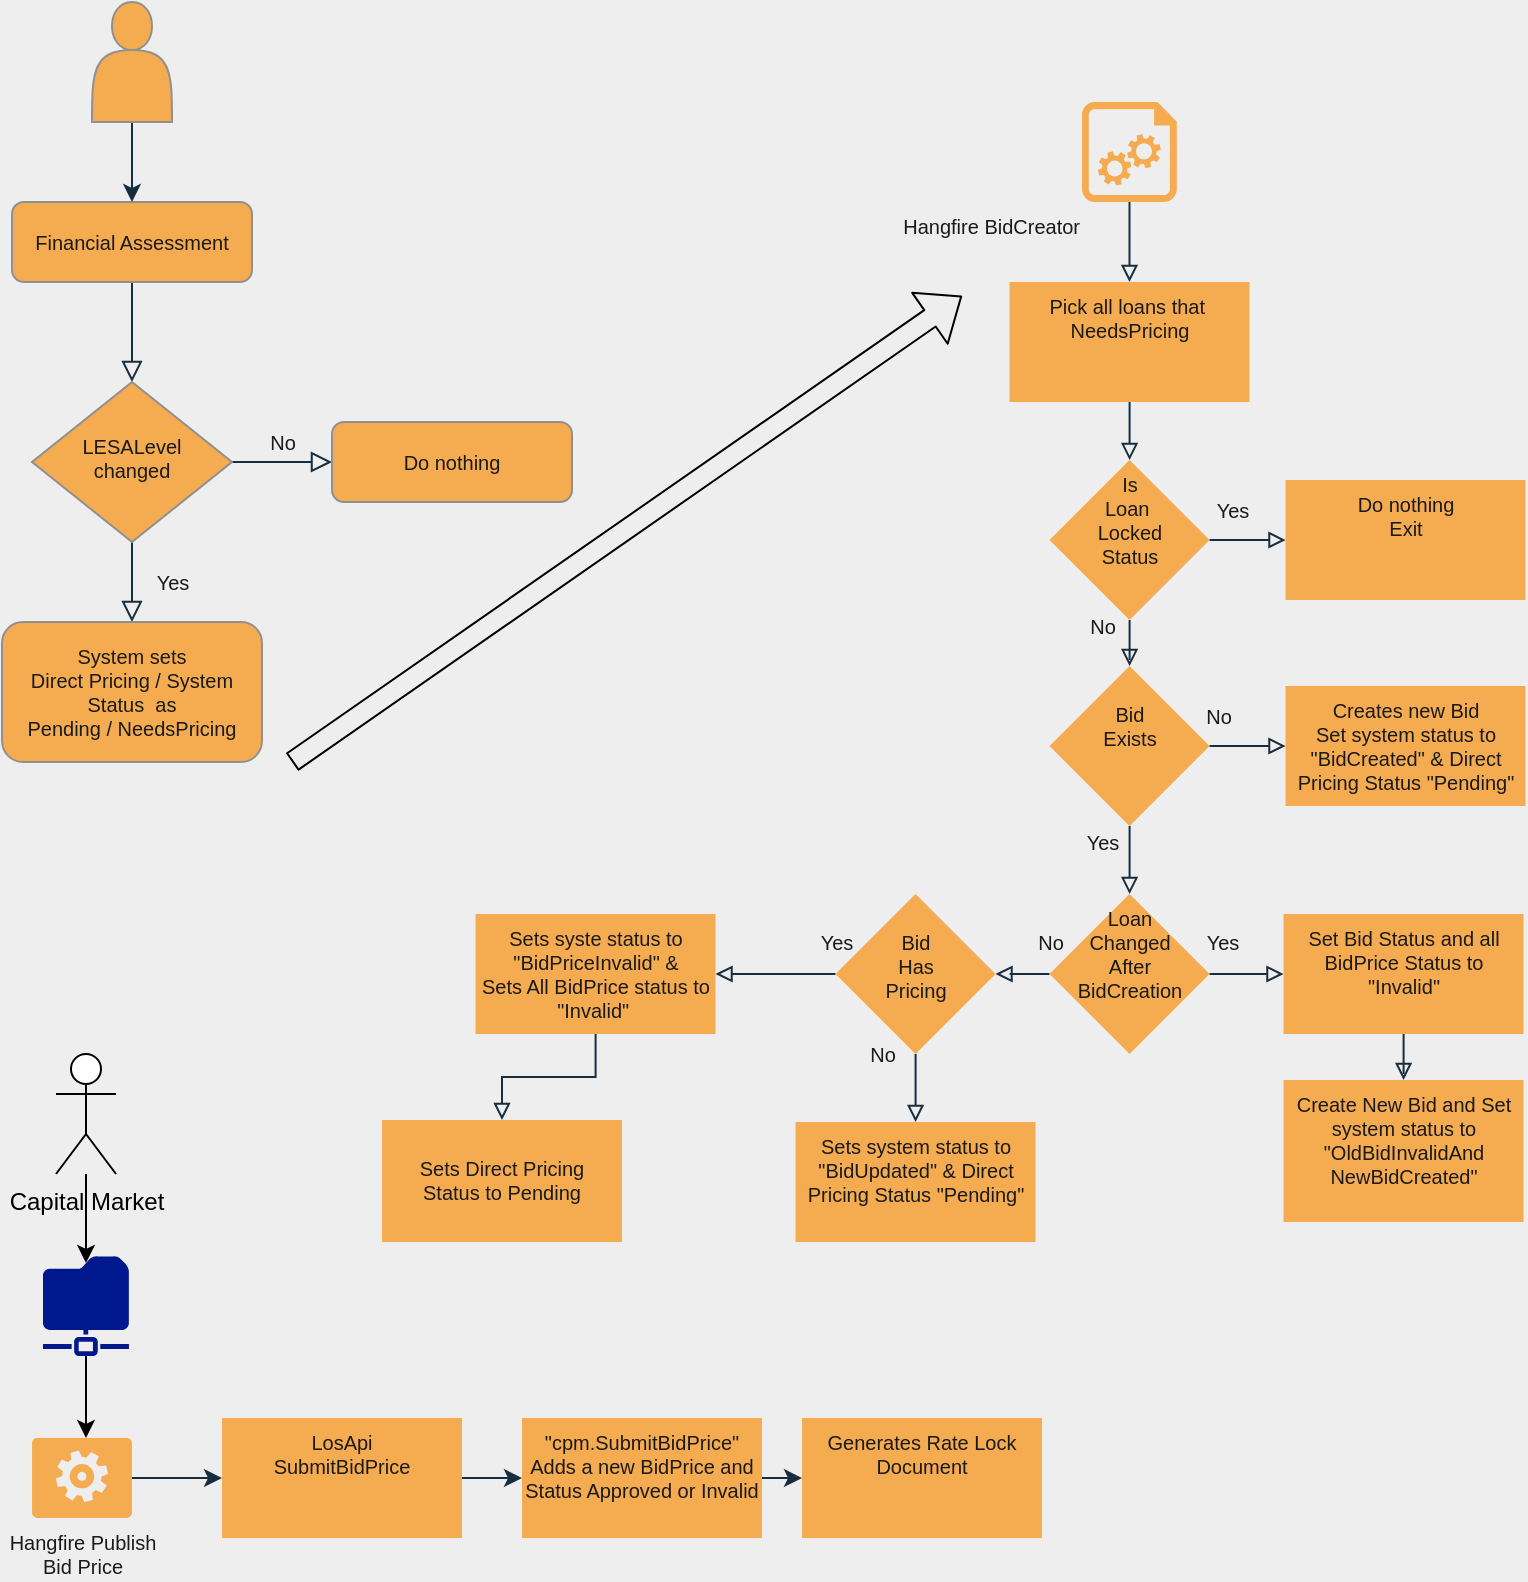 <mxfile version="13.6.2" type="github">
  <diagram id="C5RBs43oDa-KdzZeNtuy" name="Page-1">
    <mxGraphModel dx="1673" dy="934" grid="1" gridSize="10" guides="1" tooltips="1" connect="1" arrows="1" fold="1" page="1" pageScale="1" pageWidth="827" pageHeight="1169" background="#EEEEEE" math="0" shadow="0">
      <root>
        <mxCell id="WIyWlLk6GJQsqaUBKTNV-0" />
        <mxCell id="WIyWlLk6GJQsqaUBKTNV-1" parent="WIyWlLk6GJQsqaUBKTNV-0" />
        <mxCell id="WIyWlLk6GJQsqaUBKTNV-2" value="" style="rounded=0;html=1;jettySize=auto;orthogonalLoop=1;fontSize=10;endArrow=block;endFill=0;endSize=8;strokeWidth=1;shadow=0;labelBackgroundColor=none;edgeStyle=orthogonalEdgeStyle;strokeColor=#182E3E;fontColor=#1A1A1A;" parent="WIyWlLk6GJQsqaUBKTNV-1" source="WIyWlLk6GJQsqaUBKTNV-3" target="WIyWlLk6GJQsqaUBKTNV-6" edge="1">
          <mxGeometry relative="1" as="geometry" />
        </mxCell>
        <mxCell id="WIyWlLk6GJQsqaUBKTNV-3" value="Financial Assessment" style="rounded=1;whiteSpace=wrap;html=1;fontSize=10;glass=0;strokeWidth=1;shadow=0;fillColor=#F5AB50;strokeColor=#909090;fontColor=#1A1A1A;" parent="WIyWlLk6GJQsqaUBKTNV-1" vertex="1">
          <mxGeometry x="25" y="133" width="120" height="40" as="geometry" />
        </mxCell>
        <mxCell id="WIyWlLk6GJQsqaUBKTNV-4" value="Yes" style="rounded=0;html=1;jettySize=auto;orthogonalLoop=1;fontSize=10;endArrow=block;endFill=0;endSize=8;strokeWidth=1;shadow=0;labelBackgroundColor=none;edgeStyle=orthogonalEdgeStyle;entryX=0.5;entryY=0;entryDx=0;entryDy=0;strokeColor=#182E3E;fontColor=#1A1A1A;" parent="WIyWlLk6GJQsqaUBKTNV-1" source="WIyWlLk6GJQsqaUBKTNV-6" target="WIyWlLk6GJQsqaUBKTNV-11" edge="1">
          <mxGeometry y="20" relative="1" as="geometry">
            <mxPoint as="offset" />
            <mxPoint x="85" y="343" as="targetPoint" />
          </mxGeometry>
        </mxCell>
        <mxCell id="WIyWlLk6GJQsqaUBKTNV-5" value="No" style="edgeStyle=orthogonalEdgeStyle;rounded=0;html=1;jettySize=auto;orthogonalLoop=1;fontSize=10;endArrow=block;endFill=0;endSize=8;strokeWidth=1;shadow=0;labelBackgroundColor=none;strokeColor=#182E3E;fontColor=#1A1A1A;" parent="WIyWlLk6GJQsqaUBKTNV-1" source="WIyWlLk6GJQsqaUBKTNV-6" target="WIyWlLk6GJQsqaUBKTNV-7" edge="1">
          <mxGeometry y="10" relative="1" as="geometry">
            <mxPoint as="offset" />
          </mxGeometry>
        </mxCell>
        <mxCell id="WIyWlLk6GJQsqaUBKTNV-6" value="LESALevel changed" style="rhombus;whiteSpace=wrap;html=1;shadow=0;fontFamily=Helvetica;fontSize=10;align=center;strokeWidth=1;spacing=6;spacingTop=-4;fillColor=#F5AB50;strokeColor=#909090;fontColor=#1A1A1A;" parent="WIyWlLk6GJQsqaUBKTNV-1" vertex="1">
          <mxGeometry x="35" y="223" width="100" height="80" as="geometry" />
        </mxCell>
        <mxCell id="WIyWlLk6GJQsqaUBKTNV-7" value="Do nothing" style="rounded=1;whiteSpace=wrap;html=1;fontSize=10;glass=0;strokeWidth=1;shadow=0;fillColor=#F5AB50;strokeColor=#909090;fontColor=#1A1A1A;" parent="WIyWlLk6GJQsqaUBKTNV-1" vertex="1">
          <mxGeometry x="185" y="243" width="120" height="40" as="geometry" />
        </mxCell>
        <mxCell id="WIyWlLk6GJQsqaUBKTNV-11" value="System sets&lt;br style=&quot;font-size: 10px;&quot;&gt;Direct Pricing / System Status&amp;nbsp; as&lt;br style=&quot;font-size: 10px;&quot;&gt;Pending / NeedsPricing" style="rounded=1;whiteSpace=wrap;html=1;fontSize=10;glass=0;strokeWidth=1;shadow=0;fillColor=#F5AB50;strokeColor=#909090;fontColor=#1A1A1A;" parent="WIyWlLk6GJQsqaUBKTNV-1" vertex="1">
          <mxGeometry x="20" y="343" width="130" height="70" as="geometry" />
        </mxCell>
        <mxCell id="ukAXMG-o9yHxo5wVozn--3" value="Hangfire BidCreator" style="verticalLabelPosition=bottom;html=1;verticalAlign=top;align=right;strokeColor=none;fillColor=#F5AB50;shape=mxgraph.azure.startup_task;pointerEvents=1;labelPosition=left;fontColor=#1A1A1A;fontSize=10;" parent="WIyWlLk6GJQsqaUBKTNV-1" vertex="1">
          <mxGeometry x="560" y="83" width="47.5" height="50" as="geometry" />
        </mxCell>
        <mxCell id="ukAXMG-o9yHxo5wVozn--7" value="" style="edgeStyle=orthogonalEdgeStyle;rounded=0;orthogonalLoop=1;jettySize=auto;html=1;endArrow=block;endFill=0;exitX=0.5;exitY=1;exitDx=0;exitDy=0;exitPerimeter=0;strokeColor=#182E3E;fontColor=#1A1A1A;fontSize=10;labelBackgroundColor=#EEEEEE;" parent="WIyWlLk6GJQsqaUBKTNV-1" source="ukAXMG-o9yHxo5wVozn--3" target="ukAXMG-o9yHxo5wVozn--6" edge="1">
          <mxGeometry relative="1" as="geometry">
            <mxPoint x="583.8" y="268" as="sourcePoint" />
          </mxGeometry>
        </mxCell>
        <mxCell id="ukAXMG-o9yHxo5wVozn--9" value="" style="edgeStyle=orthogonalEdgeStyle;rounded=0;orthogonalLoop=1;jettySize=auto;html=1;endArrow=block;endFill=0;strokeColor=#182E3E;fontColor=#1A1A1A;fontSize=10;labelBackgroundColor=#EEEEEE;" parent="WIyWlLk6GJQsqaUBKTNV-1" source="ukAXMG-o9yHxo5wVozn--6" target="ukAXMG-o9yHxo5wVozn--8" edge="1">
          <mxGeometry relative="1" as="geometry" />
        </mxCell>
        <mxCell id="ukAXMG-o9yHxo5wVozn--6" value="Pick all loans that&amp;nbsp; NeedsPricing" style="whiteSpace=wrap;html=1;verticalAlign=top;strokeColor=none;fillColor=#F5AB50;fontColor=#1A1A1A;fontSize=10;" parent="WIyWlLk6GJQsqaUBKTNV-1" vertex="1">
          <mxGeometry x="523.75" y="173" width="120" height="60" as="geometry" />
        </mxCell>
        <mxCell id="ukAXMG-o9yHxo5wVozn--11" value="Yes" style="edgeStyle=orthogonalEdgeStyle;rounded=0;orthogonalLoop=1;jettySize=auto;html=1;endArrow=block;endFill=0;strokeColor=#182E3E;fontColor=#1A1A1A;fontSize=10;labelBackgroundColor=#EEEEEE;" parent="WIyWlLk6GJQsqaUBKTNV-1" source="ukAXMG-o9yHxo5wVozn--8" target="ukAXMG-o9yHxo5wVozn--10" edge="1">
          <mxGeometry x="-0.458" y="15" relative="1" as="geometry">
            <mxPoint as="offset" />
          </mxGeometry>
        </mxCell>
        <mxCell id="ukAXMG-o9yHxo5wVozn--13" value="No" style="edgeStyle=orthogonalEdgeStyle;rounded=0;orthogonalLoop=1;jettySize=auto;html=1;endArrow=block;endFill=0;strokeColor=#182E3E;fontColor=#1A1A1A;fontSize=10;labelBackgroundColor=#EEEEEE;" parent="WIyWlLk6GJQsqaUBKTNV-1" source="ukAXMG-o9yHxo5wVozn--8" target="ukAXMG-o9yHxo5wVozn--12" edge="1">
          <mxGeometry x="-0.875" y="-14" relative="1" as="geometry">
            <mxPoint as="offset" />
          </mxGeometry>
        </mxCell>
        <mxCell id="ukAXMG-o9yHxo5wVozn--8" value="Is&lt;br style=&quot;font-size: 10px;&quot;&gt;Loan&amp;nbsp;&lt;br style=&quot;font-size: 10px;&quot;&gt;Locked&lt;br style=&quot;font-size: 10px;&quot;&gt;Status" style="rhombus;whiteSpace=wrap;html=1;verticalAlign=top;strokeColor=none;fillColor=#F5AB50;fontColor=#1A1A1A;fontSize=10;" parent="WIyWlLk6GJQsqaUBKTNV-1" vertex="1">
          <mxGeometry x="543.75" y="262" width="80" height="80" as="geometry" />
        </mxCell>
        <mxCell id="ukAXMG-o9yHxo5wVozn--10" value="Do nothing&lt;br style=&quot;font-size: 10px;&quot;&gt;Exit" style="whiteSpace=wrap;html=1;verticalAlign=top;strokeColor=none;fillColor=#F5AB50;fontColor=#1A1A1A;fontSize=10;" parent="WIyWlLk6GJQsqaUBKTNV-1" vertex="1">
          <mxGeometry x="661.75" y="272" width="120" height="60" as="geometry" />
        </mxCell>
        <mxCell id="ukAXMG-o9yHxo5wVozn--15" value="No" style="edgeStyle=orthogonalEdgeStyle;rounded=0;orthogonalLoop=1;jettySize=auto;html=1;endArrow=block;endFill=0;strokeColor=#182E3E;fontColor=#1A1A1A;fontSize=10;labelBackgroundColor=#EEEEEE;" parent="WIyWlLk6GJQsqaUBKTNV-1" source="ukAXMG-o9yHxo5wVozn--12" target="ukAXMG-o9yHxo5wVozn--14" edge="1">
          <mxGeometry x="-0.792" y="15" relative="1" as="geometry">
            <mxPoint as="offset" />
          </mxGeometry>
        </mxCell>
        <mxCell id="ukAXMG-o9yHxo5wVozn--17" value="Yes" style="edgeStyle=orthogonalEdgeStyle;rounded=0;orthogonalLoop=1;jettySize=auto;html=1;endArrow=block;endFill=0;strokeColor=#182E3E;fontColor=#1A1A1A;fontSize=10;labelBackgroundColor=#EEEEEE;" parent="WIyWlLk6GJQsqaUBKTNV-1" source="ukAXMG-o9yHxo5wVozn--12" target="ukAXMG-o9yHxo5wVozn--16" edge="1">
          <mxGeometry x="0.13" y="15" relative="1" as="geometry">
            <mxPoint x="-29" y="-6" as="offset" />
          </mxGeometry>
        </mxCell>
        <mxCell id="ukAXMG-o9yHxo5wVozn--12" value="&lt;br style=&quot;font-size: 10px;&quot;&gt;Bid&lt;br style=&quot;font-size: 10px;&quot;&gt;Exists" style="rhombus;whiteSpace=wrap;html=1;verticalAlign=top;strokeColor=none;fillColor=#F5AB50;fontColor=#1A1A1A;fontSize=10;" parent="WIyWlLk6GJQsqaUBKTNV-1" vertex="1">
          <mxGeometry x="543.75" y="365" width="80" height="80" as="geometry" />
        </mxCell>
        <mxCell id="ukAXMG-o9yHxo5wVozn--14" value="Creates new Bid&lt;br style=&quot;font-size: 10px&quot;&gt;Set system status to &quot;BidCreated&quot; &amp;amp; Direct Pricing Status &quot;Pending&quot;" style="whiteSpace=wrap;html=1;verticalAlign=top;strokeColor=none;fillColor=#F5AB50;fontColor=#1A1A1A;fontSize=10;" parent="WIyWlLk6GJQsqaUBKTNV-1" vertex="1">
          <mxGeometry x="661.75" y="375" width="120" height="60" as="geometry" />
        </mxCell>
        <mxCell id="ukAXMG-o9yHxo5wVozn--19" value="Yes" style="edgeStyle=orthogonalEdgeStyle;rounded=0;orthogonalLoop=1;jettySize=auto;html=1;endArrow=block;endFill=0;strokeColor=#182E3E;fontColor=#1A1A1A;fontSize=10;labelBackgroundColor=#EEEEEE;" parent="WIyWlLk6GJQsqaUBKTNV-1" source="ukAXMG-o9yHxo5wVozn--16" target="ukAXMG-o9yHxo5wVozn--18" edge="1">
          <mxGeometry x="0.072" y="-19" relative="1" as="geometry">
            <mxPoint x="-11" y="-35" as="offset" />
          </mxGeometry>
        </mxCell>
        <mxCell id="ukAXMG-o9yHxo5wVozn--25" value="No" style="edgeStyle=orthogonalEdgeStyle;rounded=0;orthogonalLoop=1;jettySize=auto;html=1;endArrow=block;endFill=0;fontSize=10;strokeColor=#182E3E;fontColor=#1A1A1A;labelBackgroundColor=#EEEEEE;" parent="WIyWlLk6GJQsqaUBKTNV-1" source="ukAXMG-o9yHxo5wVozn--16" target="ukAXMG-o9yHxo5wVozn--24" edge="1">
          <mxGeometry x="0.243" y="17" relative="1" as="geometry">
            <mxPoint x="7" y="-33" as="offset" />
          </mxGeometry>
        </mxCell>
        <mxCell id="ukAXMG-o9yHxo5wVozn--16" value="Loan&lt;br style=&quot;font-size: 10px;&quot;&gt;Changed&lt;br style=&quot;font-size: 10px;&quot;&gt;After&lt;br style=&quot;font-size: 10px;&quot;&gt;BidCreation" style="rhombus;whiteSpace=wrap;html=1;verticalAlign=top;strokeColor=none;fillColor=#F5AB50;fontSize=10;fontColor=#1A1A1A;" parent="WIyWlLk6GJQsqaUBKTNV-1" vertex="1">
          <mxGeometry x="543.75" y="479" width="80" height="80" as="geometry" />
        </mxCell>
        <mxCell id="ukAXMG-o9yHxo5wVozn--21" value="" style="edgeStyle=orthogonalEdgeStyle;rounded=0;orthogonalLoop=1;jettySize=auto;html=1;endArrow=block;endFill=0;strokeColor=#182E3E;fontColor=#1A1A1A;fontSize=10;labelBackgroundColor=#EEEEEE;" parent="WIyWlLk6GJQsqaUBKTNV-1" source="ukAXMG-o9yHxo5wVozn--18" target="ukAXMG-o9yHxo5wVozn--20" edge="1">
          <mxGeometry relative="1" as="geometry" />
        </mxCell>
        <mxCell id="ukAXMG-o9yHxo5wVozn--18" value="Set Bid Status and all BidPrice Status to &quot;Invalid&quot;" style="whiteSpace=wrap;html=1;verticalAlign=top;strokeColor=none;fillColor=#F5AB50;fontColor=#1A1A1A;fontSize=10;" parent="WIyWlLk6GJQsqaUBKTNV-1" vertex="1">
          <mxGeometry x="660.75" y="489" width="120" height="60" as="geometry" />
        </mxCell>
        <mxCell id="ukAXMG-o9yHxo5wVozn--20" value="Create New Bid and Set system status to &quot;OldBidInvalidAnd&lt;br style=&quot;font-size: 10px;&quot;&gt;NewBidCreated&quot;" style="whiteSpace=wrap;html=1;verticalAlign=top;strokeColor=none;fillColor=#F5AB50;fontColor=#1A1A1A;fontSize=10;" parent="WIyWlLk6GJQsqaUBKTNV-1" vertex="1">
          <mxGeometry x="660.75" y="572" width="120" height="71" as="geometry" />
        </mxCell>
        <mxCell id="ukAXMG-o9yHxo5wVozn--27" value="Yes" style="edgeStyle=orthogonalEdgeStyle;rounded=0;orthogonalLoop=1;jettySize=auto;html=1;endArrow=block;endFill=0;fontSize=10;strokeColor=#182E3E;fontColor=#1A1A1A;labelBackgroundColor=#EEEEEE;" parent="WIyWlLk6GJQsqaUBKTNV-1" source="ukAXMG-o9yHxo5wVozn--24" target="ukAXMG-o9yHxo5wVozn--26" edge="1">
          <mxGeometry x="-1" y="-16" relative="1" as="geometry">
            <mxPoint as="offset" />
          </mxGeometry>
        </mxCell>
        <mxCell id="ukAXMG-o9yHxo5wVozn--29" value="No" style="edgeStyle=orthogonalEdgeStyle;rounded=0;orthogonalLoop=1;jettySize=auto;html=1;endArrow=block;endFill=0;fontSize=10;strokeColor=#182E3E;fontColor=#1A1A1A;labelBackgroundColor=#EEEEEE;" parent="WIyWlLk6GJQsqaUBKTNV-1" source="ukAXMG-o9yHxo5wVozn--24" target="ukAXMG-o9yHxo5wVozn--28" edge="1">
          <mxGeometry x="0.131" y="22" relative="1" as="geometry">
            <mxPoint x="-39" y="-14" as="offset" />
          </mxGeometry>
        </mxCell>
        <mxCell id="ukAXMG-o9yHxo5wVozn--24" value="&lt;br style=&quot;font-size: 10px;&quot;&gt;Bid&lt;br style=&quot;font-size: 10px;&quot;&gt;Has&lt;br style=&quot;font-size: 10px;&quot;&gt;Pricing" style="rhombus;whiteSpace=wrap;html=1;verticalAlign=top;strokeColor=none;fillColor=#F5AB50;fontSize=10;fontColor=#1A1A1A;" parent="WIyWlLk6GJQsqaUBKTNV-1" vertex="1">
          <mxGeometry x="436.75" y="479" width="80" height="80" as="geometry" />
        </mxCell>
        <mxCell id="ukAXMG-o9yHxo5wVozn--31" value="" style="edgeStyle=orthogonalEdgeStyle;rounded=0;orthogonalLoop=1;jettySize=auto;html=1;endArrow=block;endFill=0;fontSize=10;strokeColor=#182E3E;fontColor=#1A1A1A;labelBackgroundColor=#EEEEEE;" parent="WIyWlLk6GJQsqaUBKTNV-1" source="ukAXMG-o9yHxo5wVozn--26" target="ukAXMG-o9yHxo5wVozn--30" edge="1">
          <mxGeometry relative="1" as="geometry" />
        </mxCell>
        <mxCell id="ukAXMG-o9yHxo5wVozn--26" value="Sets syste status to &quot;BidPriceInvalid&quot; &amp;amp; &lt;br style=&quot;font-size: 10px;&quot;&gt;Sets All BidPrice status to &quot;Invalid&quot;&amp;nbsp;" style="whiteSpace=wrap;html=1;fontSize=10;verticalAlign=top;strokeColor=none;fillColor=#F5AB50;fontColor=#1A1A1A;" parent="WIyWlLk6GJQsqaUBKTNV-1" vertex="1">
          <mxGeometry x="256.75" y="489" width="120" height="60" as="geometry" />
        </mxCell>
        <mxCell id="ukAXMG-o9yHxo5wVozn--28" value="Sets system status to &quot;BidUpdated&quot; &amp;amp; Direct Pricing Status &quot;Pending&quot;" style="whiteSpace=wrap;html=1;fontSize=10;verticalAlign=top;strokeColor=none;fillColor=#F5AB50;fontColor=#1A1A1A;" parent="WIyWlLk6GJQsqaUBKTNV-1" vertex="1">
          <mxGeometry x="416.75" y="593" width="120" height="60" as="geometry" />
        </mxCell>
        <mxCell id="ukAXMG-o9yHxo5wVozn--30" value="&lt;br style=&quot;font-size: 10px&quot;&gt;Sets Direct Pricing &lt;br&gt;Status to Pending" style="whiteSpace=wrap;html=1;fontSize=10;verticalAlign=top;strokeColor=none;fillColor=#F5AB50;fontColor=#1A1A1A;" parent="WIyWlLk6GJQsqaUBKTNV-1" vertex="1">
          <mxGeometry x="210" y="592" width="120" height="61" as="geometry" />
        </mxCell>
        <mxCell id="ukAXMG-o9yHxo5wVozn--43" style="edgeStyle=orthogonalEdgeStyle;curved=0;rounded=1;sketch=0;orthogonalLoop=1;jettySize=auto;html=1;strokeColor=#182E3E;fontSize=10;fontColor=#1A1A1A;entryX=0.5;entryY=0;entryDx=0;entryDy=0;labelBackgroundColor=#EEEEEE;" parent="WIyWlLk6GJQsqaUBKTNV-1" source="ukAXMG-o9yHxo5wVozn--42" target="WIyWlLk6GJQsqaUBKTNV-3" edge="1">
          <mxGeometry relative="1" as="geometry">
            <mxPoint x="85" y="123" as="targetPoint" />
          </mxGeometry>
        </mxCell>
        <mxCell id="ukAXMG-o9yHxo5wVozn--42" value="" style="shape=actor;whiteSpace=wrap;html=1;rounded=0;sketch=0;strokeColor=#909090;fillColor=#F5AB50;fontSize=10;fontColor=#1A1A1A;" parent="WIyWlLk6GJQsqaUBKTNV-1" vertex="1">
          <mxGeometry x="65" y="33" width="40" height="60" as="geometry" />
        </mxCell>
        <mxCell id="ukAXMG-o9yHxo5wVozn--51" value="" style="edgeStyle=orthogonalEdgeStyle;curved=0;rounded=1;sketch=0;orthogonalLoop=1;jettySize=auto;html=1;strokeColor=#182E3E;fontColor=#1A1A1A;" parent="WIyWlLk6GJQsqaUBKTNV-1" source="ukAXMG-o9yHxo5wVozn--49" target="ukAXMG-o9yHxo5wVozn--50" edge="1">
          <mxGeometry relative="1" as="geometry" />
        </mxCell>
        <mxCell id="ukAXMG-o9yHxo5wVozn--49" value="Hangfire Publish &lt;br&gt;Bid Price" style="verticalLabelPosition=bottom;html=1;verticalAlign=top;align=center;strokeColor=none;fillColor=#F5AB50;shape=mxgraph.azure.worker_role;rounded=0;sketch=0;fontSize=10;fontColor=#1A1A1A;" parent="WIyWlLk6GJQsqaUBKTNV-1" vertex="1">
          <mxGeometry x="35" y="751" width="50" height="40" as="geometry" />
        </mxCell>
        <mxCell id="ukAXMG-o9yHxo5wVozn--53" value="" style="edgeStyle=orthogonalEdgeStyle;curved=0;rounded=1;sketch=0;orthogonalLoop=1;jettySize=auto;html=1;strokeColor=#182E3E;fontColor=#1A1A1A;" parent="WIyWlLk6GJQsqaUBKTNV-1" source="ukAXMG-o9yHxo5wVozn--50" target="ukAXMG-o9yHxo5wVozn--52" edge="1">
          <mxGeometry relative="1" as="geometry" />
        </mxCell>
        <mxCell id="ukAXMG-o9yHxo5wVozn--50" value="LosApi&lt;br&gt;SubmitBidPrice" style="whiteSpace=wrap;html=1;rounded=0;fontSize=10;fontColor=#1A1A1A;verticalAlign=top;strokeColor=none;fillColor=#F5AB50;sketch=0;" parent="WIyWlLk6GJQsqaUBKTNV-1" vertex="1">
          <mxGeometry x="130" y="741" width="120" height="60" as="geometry" />
        </mxCell>
        <mxCell id="ukAXMG-o9yHxo5wVozn--55" value="" style="edgeStyle=orthogonalEdgeStyle;curved=0;rounded=1;sketch=0;orthogonalLoop=1;jettySize=auto;html=1;strokeColor=#182E3E;fontColor=#1A1A1A;" parent="WIyWlLk6GJQsqaUBKTNV-1" source="ukAXMG-o9yHxo5wVozn--52" target="ukAXMG-o9yHxo5wVozn--54" edge="1">
          <mxGeometry relative="1" as="geometry" />
        </mxCell>
        <mxCell id="ukAXMG-o9yHxo5wVozn--52" value="&quot;cpm.SubmitBidPrice&quot;&lt;br&gt;Adds a new BidPrice and Status Approved or Invalid" style="whiteSpace=wrap;html=1;rounded=0;fontSize=10;fontColor=#1A1A1A;verticalAlign=top;strokeColor=none;fillColor=#F5AB50;sketch=0;" parent="WIyWlLk6GJQsqaUBKTNV-1" vertex="1">
          <mxGeometry x="280" y="741" width="120" height="60" as="geometry" />
        </mxCell>
        <mxCell id="ukAXMG-o9yHxo5wVozn--54" value="Generates Rate Lock Document" style="whiteSpace=wrap;html=1;rounded=0;fontSize=10;fontColor=#1A1A1A;verticalAlign=top;strokeColor=none;fillColor=#F5AB50;sketch=0;" parent="WIyWlLk6GJQsqaUBKTNV-1" vertex="1">
          <mxGeometry x="420" y="741" width="120" height="60" as="geometry" />
        </mxCell>
        <mxCell id="sA9qi8ltDLFMmqfbAYHx-0" value="" style="shape=flexArrow;endArrow=classic;html=1;" edge="1" parent="WIyWlLk6GJQsqaUBKTNV-1">
          <mxGeometry width="50" height="50" relative="1" as="geometry">
            <mxPoint x="165" y="413" as="sourcePoint" />
            <mxPoint x="500" y="180" as="targetPoint" />
          </mxGeometry>
        </mxCell>
        <mxCell id="sA9qi8ltDLFMmqfbAYHx-3" style="edgeStyle=orthogonalEdgeStyle;rounded=0;orthogonalLoop=1;jettySize=auto;html=1;entryX=0.5;entryY=0.07;entryDx=0;entryDy=0;entryPerimeter=0;" edge="1" parent="WIyWlLk6GJQsqaUBKTNV-1" source="sA9qi8ltDLFMmqfbAYHx-1" target="sA9qi8ltDLFMmqfbAYHx-2">
          <mxGeometry relative="1" as="geometry" />
        </mxCell>
        <mxCell id="sA9qi8ltDLFMmqfbAYHx-1" value="Capital Market" style="shape=umlActor;verticalLabelPosition=bottom;verticalAlign=top;html=1;outlineConnect=0;" vertex="1" parent="WIyWlLk6GJQsqaUBKTNV-1">
          <mxGeometry x="47" y="559" width="30" height="60" as="geometry" />
        </mxCell>
        <mxCell id="sA9qi8ltDLFMmqfbAYHx-4" style="edgeStyle=orthogonalEdgeStyle;rounded=0;orthogonalLoop=1;jettySize=auto;html=1;entryX=0.5;entryY=0;entryDx=0;entryDy=0;entryPerimeter=0;" edge="1" parent="WIyWlLk6GJQsqaUBKTNV-1" source="sA9qi8ltDLFMmqfbAYHx-2">
          <mxGeometry relative="1" as="geometry">
            <mxPoint x="62" y="751" as="targetPoint" />
          </mxGeometry>
        </mxCell>
        <mxCell id="sA9qi8ltDLFMmqfbAYHx-2" value="" style="aspect=fixed;pointerEvents=1;shadow=0;dashed=0;html=1;strokeColor=none;labelPosition=center;verticalLabelPosition=bottom;verticalAlign=top;align=center;fillColor=#00188D;shape=mxgraph.mscae.enterprise.shared_folder" vertex="1" parent="WIyWlLk6GJQsqaUBKTNV-1">
          <mxGeometry x="40.5" y="660" width="43" height="50" as="geometry" />
        </mxCell>
      </root>
    </mxGraphModel>
  </diagram>
</mxfile>
